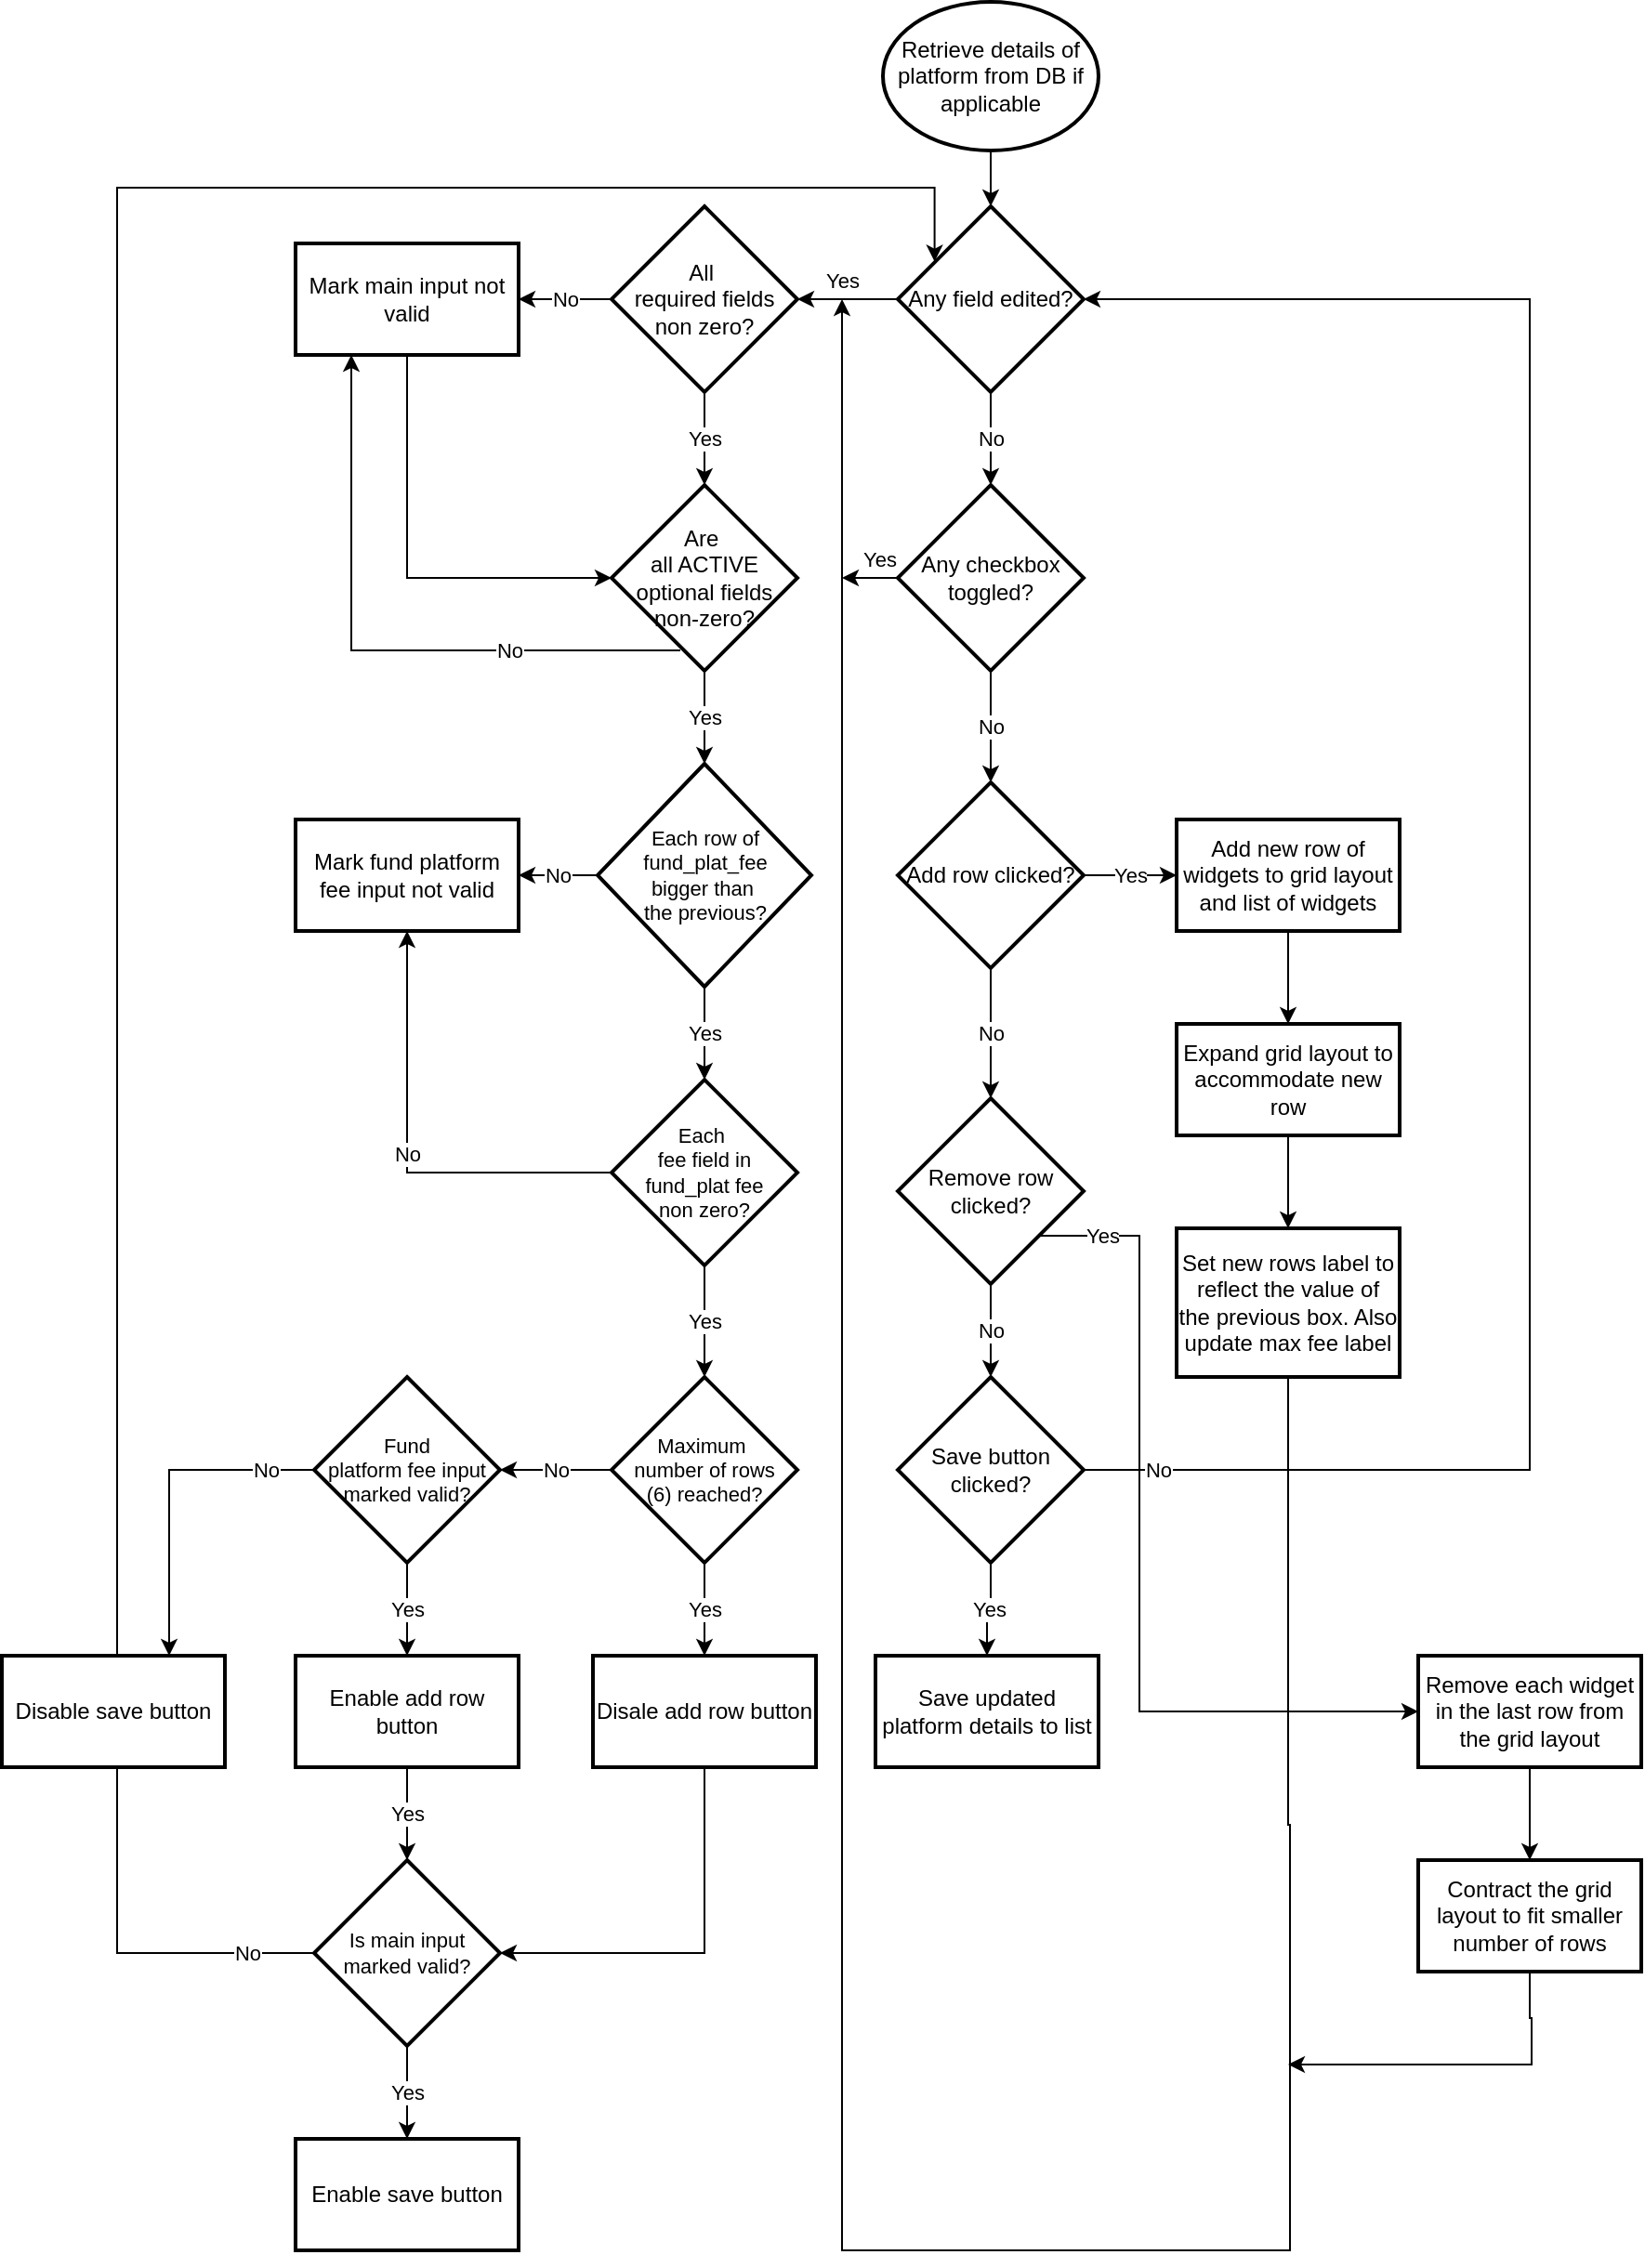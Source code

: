 <mxfile version="26.2.15">
  <diagram id="C5RBs43oDa-KdzZeNtuy" name="Page-1">
    <mxGraphModel dx="2066" dy="1219" grid="1" gridSize="10" guides="1" tooltips="1" connect="1" arrows="1" fold="1" page="1" pageScale="1" pageWidth="1169" pageHeight="1654" math="0" shadow="0">
      <root>
        <mxCell id="WIyWlLk6GJQsqaUBKTNV-0" />
        <mxCell id="WIyWlLk6GJQsqaUBKTNV-1" parent="WIyWlLk6GJQsqaUBKTNV-0" />
        <mxCell id="RMgAkj6IqEivbKdGbQ9N-0" value="Retrieve details of platform from DB if applicable" style="strokeWidth=2;html=1;shape=mxgraph.flowchart.start_1;whiteSpace=wrap;" vertex="1" parent="WIyWlLk6GJQsqaUBKTNV-1">
          <mxGeometry x="532" y="10" width="116" height="80" as="geometry" />
        </mxCell>
        <mxCell id="RMgAkj6IqEivbKdGbQ9N-2" value="Any field edited?" style="strokeWidth=2;html=1;shape=mxgraph.flowchart.decision;whiteSpace=wrap;" vertex="1" parent="WIyWlLk6GJQsqaUBKTNV-1">
          <mxGeometry x="540" y="120" width="100" height="100" as="geometry" />
        </mxCell>
        <mxCell id="RMgAkj6IqEivbKdGbQ9N-3" style="edgeStyle=orthogonalEdgeStyle;rounded=0;orthogonalLoop=1;jettySize=auto;html=1;exitX=0.5;exitY=1;exitDx=0;exitDy=0;exitPerimeter=0;entryX=0.5;entryY=0;entryDx=0;entryDy=0;entryPerimeter=0;" edge="1" parent="WIyWlLk6GJQsqaUBKTNV-1" source="RMgAkj6IqEivbKdGbQ9N-0" target="RMgAkj6IqEivbKdGbQ9N-2">
          <mxGeometry relative="1" as="geometry" />
        </mxCell>
        <mxCell id="RMgAkj6IqEivbKdGbQ9N-58" value="Yes" style="edgeStyle=orthogonalEdgeStyle;rounded=0;orthogonalLoop=1;jettySize=auto;html=1;" edge="1" parent="WIyWlLk6GJQsqaUBKTNV-1" source="RMgAkj6IqEivbKdGbQ9N-4">
          <mxGeometry x="-0.344" y="-10" relative="1" as="geometry">
            <mxPoint x="510" y="320" as="targetPoint" />
            <mxPoint as="offset" />
          </mxGeometry>
        </mxCell>
        <mxCell id="RMgAkj6IqEivbKdGbQ9N-4" value="Any checkbox toggled?" style="strokeWidth=2;html=1;shape=mxgraph.flowchart.decision;whiteSpace=wrap;" vertex="1" parent="WIyWlLk6GJQsqaUBKTNV-1">
          <mxGeometry x="540" y="270" width="100" height="100" as="geometry" />
        </mxCell>
        <mxCell id="RMgAkj6IqEivbKdGbQ9N-5" value="No" style="edgeStyle=orthogonalEdgeStyle;rounded=0;orthogonalLoop=1;jettySize=auto;html=1;exitX=0.5;exitY=1;exitDx=0;exitDy=0;exitPerimeter=0;entryX=0.5;entryY=0;entryDx=0;entryDy=0;entryPerimeter=0;" edge="1" parent="WIyWlLk6GJQsqaUBKTNV-1" source="RMgAkj6IqEivbKdGbQ9N-2" target="RMgAkj6IqEivbKdGbQ9N-4">
          <mxGeometry relative="1" as="geometry" />
        </mxCell>
        <mxCell id="RMgAkj6IqEivbKdGbQ9N-6" value="Save updated platform details to list" style="whiteSpace=wrap;html=1;strokeWidth=2;" vertex="1" parent="WIyWlLk6GJQsqaUBKTNV-1">
          <mxGeometry x="528" y="900" width="120" height="60" as="geometry" />
        </mxCell>
        <mxCell id="RMgAkj6IqEivbKdGbQ9N-52" value="Yes" style="edgeStyle=orthogonalEdgeStyle;rounded=0;orthogonalLoop=1;jettySize=auto;html=1;exitX=1;exitY=0.5;exitDx=0;exitDy=0;exitPerimeter=0;entryX=0;entryY=0.5;entryDx=0;entryDy=0;" edge="1" parent="WIyWlLk6GJQsqaUBKTNV-1" source="RMgAkj6IqEivbKdGbQ9N-7" target="RMgAkj6IqEivbKdGbQ9N-51">
          <mxGeometry relative="1" as="geometry" />
        </mxCell>
        <mxCell id="RMgAkj6IqEivbKdGbQ9N-7" value="Add row clicked?" style="strokeWidth=2;html=1;shape=mxgraph.flowchart.decision;whiteSpace=wrap;" vertex="1" parent="WIyWlLk6GJQsqaUBKTNV-1">
          <mxGeometry x="540" y="430" width="100" height="100" as="geometry" />
        </mxCell>
        <mxCell id="RMgAkj6IqEivbKdGbQ9N-61" value="Yes" style="edgeStyle=orthogonalEdgeStyle;rounded=0;orthogonalLoop=1;jettySize=auto;html=1;exitX=0.747;exitY=0.74;exitDx=0;exitDy=0;exitPerimeter=0;" edge="1" parent="WIyWlLk6GJQsqaUBKTNV-1" source="RMgAkj6IqEivbKdGbQ9N-8">
          <mxGeometry x="-0.847" relative="1" as="geometry">
            <mxPoint x="820" y="930" as="targetPoint" />
            <Array as="points">
              <mxPoint x="670" y="674" />
              <mxPoint x="670" y="930" />
            </Array>
            <mxPoint as="offset" />
          </mxGeometry>
        </mxCell>
        <mxCell id="RMgAkj6IqEivbKdGbQ9N-8" value="Remove row clicked?" style="strokeWidth=2;html=1;shape=mxgraph.flowchart.decision;whiteSpace=wrap;" vertex="1" parent="WIyWlLk6GJQsqaUBKTNV-1">
          <mxGeometry x="540" y="600" width="100" height="100" as="geometry" />
        </mxCell>
        <mxCell id="RMgAkj6IqEivbKdGbQ9N-13" value="Yes" style="edgeStyle=orthogonalEdgeStyle;rounded=0;orthogonalLoop=1;jettySize=auto;html=1;exitX=0.5;exitY=1;exitDx=0;exitDy=0;exitPerimeter=0;entryX=0.5;entryY=0;entryDx=0;entryDy=0;" edge="1" parent="WIyWlLk6GJQsqaUBKTNV-1" source="RMgAkj6IqEivbKdGbQ9N-9" target="RMgAkj6IqEivbKdGbQ9N-6">
          <mxGeometry relative="1" as="geometry" />
        </mxCell>
        <mxCell id="RMgAkj6IqEivbKdGbQ9N-9" value="Save button clicked?" style="strokeWidth=2;html=1;shape=mxgraph.flowchart.decision;whiteSpace=wrap;" vertex="1" parent="WIyWlLk6GJQsqaUBKTNV-1">
          <mxGeometry x="540" y="750" width="100" height="100" as="geometry" />
        </mxCell>
        <mxCell id="RMgAkj6IqEivbKdGbQ9N-10" value="No" style="edgeStyle=orthogonalEdgeStyle;rounded=0;orthogonalLoop=1;jettySize=auto;html=1;exitX=0.5;exitY=1;exitDx=0;exitDy=0;exitPerimeter=0;entryX=0.5;entryY=0;entryDx=0;entryDy=0;entryPerimeter=0;" edge="1" parent="WIyWlLk6GJQsqaUBKTNV-1" source="RMgAkj6IqEivbKdGbQ9N-4" target="RMgAkj6IqEivbKdGbQ9N-7">
          <mxGeometry relative="1" as="geometry" />
        </mxCell>
        <mxCell id="RMgAkj6IqEivbKdGbQ9N-11" value="No" style="edgeStyle=orthogonalEdgeStyle;rounded=0;orthogonalLoop=1;jettySize=auto;html=1;exitX=0.5;exitY=1;exitDx=0;exitDy=0;exitPerimeter=0;entryX=0.5;entryY=0;entryDx=0;entryDy=0;entryPerimeter=0;" edge="1" parent="WIyWlLk6GJQsqaUBKTNV-1" source="RMgAkj6IqEivbKdGbQ9N-7" target="RMgAkj6IqEivbKdGbQ9N-8">
          <mxGeometry relative="1" as="geometry" />
        </mxCell>
        <mxCell id="RMgAkj6IqEivbKdGbQ9N-12" value="No" style="edgeStyle=orthogonalEdgeStyle;rounded=0;orthogonalLoop=1;jettySize=auto;html=1;exitX=0.5;exitY=1;exitDx=0;exitDy=0;exitPerimeter=0;entryX=0.5;entryY=0;entryDx=0;entryDy=0;entryPerimeter=0;" edge="1" parent="WIyWlLk6GJQsqaUBKTNV-1" source="RMgAkj6IqEivbKdGbQ9N-8" target="RMgAkj6IqEivbKdGbQ9N-9">
          <mxGeometry relative="1" as="geometry" />
        </mxCell>
        <mxCell id="RMgAkj6IqEivbKdGbQ9N-19" value="No" style="edgeStyle=orthogonalEdgeStyle;rounded=0;orthogonalLoop=1;jettySize=auto;html=1;exitX=0;exitY=0.5;exitDx=0;exitDy=0;exitPerimeter=0;entryX=1;entryY=0.5;entryDx=0;entryDy=0;" edge="1" parent="WIyWlLk6GJQsqaUBKTNV-1" source="RMgAkj6IqEivbKdGbQ9N-15" target="RMgAkj6IqEivbKdGbQ9N-18">
          <mxGeometry relative="1" as="geometry" />
        </mxCell>
        <mxCell id="RMgAkj6IqEivbKdGbQ9N-15" value="All&amp;nbsp;&lt;div&gt;required fields non zero?&lt;/div&gt;" style="strokeWidth=2;html=1;shape=mxgraph.flowchart.decision;whiteSpace=wrap;" vertex="1" parent="WIyWlLk6GJQsqaUBKTNV-1">
          <mxGeometry x="386" y="120" width="100" height="100" as="geometry" />
        </mxCell>
        <mxCell id="RMgAkj6IqEivbKdGbQ9N-17" value="Yes" style="edgeStyle=orthogonalEdgeStyle;rounded=0;orthogonalLoop=1;jettySize=auto;html=1;exitX=0;exitY=0.5;exitDx=0;exitDy=0;exitPerimeter=0;entryX=1;entryY=0.5;entryDx=0;entryDy=0;entryPerimeter=0;" edge="1" parent="WIyWlLk6GJQsqaUBKTNV-1" source="RMgAkj6IqEivbKdGbQ9N-2" target="RMgAkj6IqEivbKdGbQ9N-15">
          <mxGeometry x="0.111" y="-10" relative="1" as="geometry">
            <mxPoint as="offset" />
          </mxGeometry>
        </mxCell>
        <mxCell id="RMgAkj6IqEivbKdGbQ9N-22" style="edgeStyle=orthogonalEdgeStyle;rounded=0;orthogonalLoop=1;jettySize=auto;html=1;entryX=0;entryY=0.5;entryDx=0;entryDy=0;entryPerimeter=0;" edge="1" parent="WIyWlLk6GJQsqaUBKTNV-1" source="RMgAkj6IqEivbKdGbQ9N-18" target="RMgAkj6IqEivbKdGbQ9N-20">
          <mxGeometry relative="1" as="geometry">
            <mxPoint x="276" y="320" as="targetPoint" />
            <Array as="points">
              <mxPoint x="276" y="320" />
            </Array>
          </mxGeometry>
        </mxCell>
        <mxCell id="RMgAkj6IqEivbKdGbQ9N-18" value="Mark main input not valid" style="whiteSpace=wrap;html=1;strokeWidth=2;" vertex="1" parent="WIyWlLk6GJQsqaUBKTNV-1">
          <mxGeometry x="216" y="140" width="120" height="60" as="geometry" />
        </mxCell>
        <mxCell id="RMgAkj6IqEivbKdGbQ9N-23" value="No" style="edgeStyle=orthogonalEdgeStyle;rounded=0;orthogonalLoop=1;jettySize=auto;html=1;exitX=0.37;exitY=0.89;exitDx=0;exitDy=0;exitPerimeter=0;entryX=0.25;entryY=1;entryDx=0;entryDy=0;" edge="1" parent="WIyWlLk6GJQsqaUBKTNV-1" source="RMgAkj6IqEivbKdGbQ9N-20" target="RMgAkj6IqEivbKdGbQ9N-18">
          <mxGeometry x="-0.45" relative="1" as="geometry">
            <mxPoint as="offset" />
          </mxGeometry>
        </mxCell>
        <mxCell id="RMgAkj6IqEivbKdGbQ9N-24" value="Yes" style="edgeStyle=orthogonalEdgeStyle;rounded=0;orthogonalLoop=1;jettySize=auto;html=1;exitX=0.5;exitY=1;exitDx=0;exitDy=0;exitPerimeter=0;entryX=0.5;entryY=0;entryDx=0;entryDy=0;entryPerimeter=0;" edge="1" parent="WIyWlLk6GJQsqaUBKTNV-1" source="RMgAkj6IqEivbKdGbQ9N-20" target="RMgAkj6IqEivbKdGbQ9N-25">
          <mxGeometry relative="1" as="geometry">
            <mxPoint x="436" y="400" as="targetPoint" />
          </mxGeometry>
        </mxCell>
        <mxCell id="RMgAkj6IqEivbKdGbQ9N-20" value="Are&amp;nbsp;&lt;div&gt;all ACTIVE optional fields non-zero?&lt;/div&gt;" style="strokeWidth=2;html=1;shape=mxgraph.flowchart.decision;whiteSpace=wrap;" vertex="1" parent="WIyWlLk6GJQsqaUBKTNV-1">
          <mxGeometry x="386" y="270" width="100" height="100" as="geometry" />
        </mxCell>
        <mxCell id="RMgAkj6IqEivbKdGbQ9N-21" value="Yes" style="edgeStyle=orthogonalEdgeStyle;rounded=0;orthogonalLoop=1;jettySize=auto;html=1;exitX=0.5;exitY=1;exitDx=0;exitDy=0;exitPerimeter=0;entryX=0.5;entryY=0;entryDx=0;entryDy=0;entryPerimeter=0;" edge="1" parent="WIyWlLk6GJQsqaUBKTNV-1" source="RMgAkj6IqEivbKdGbQ9N-15" target="RMgAkj6IqEivbKdGbQ9N-20">
          <mxGeometry relative="1" as="geometry" />
        </mxCell>
        <mxCell id="RMgAkj6IqEivbKdGbQ9N-27" value="No" style="edgeStyle=orthogonalEdgeStyle;rounded=0;orthogonalLoop=1;jettySize=auto;html=1;exitX=0;exitY=0.5;exitDx=0;exitDy=0;exitPerimeter=0;entryX=1;entryY=0.5;entryDx=0;entryDy=0;" edge="1" parent="WIyWlLk6GJQsqaUBKTNV-1" source="RMgAkj6IqEivbKdGbQ9N-25" target="RMgAkj6IqEivbKdGbQ9N-26">
          <mxGeometry relative="1" as="geometry" />
        </mxCell>
        <mxCell id="RMgAkj6IqEivbKdGbQ9N-25" value="Each row of&lt;div&gt;fund_plat_fee&lt;/div&gt;&lt;div&gt;bigger than&amp;nbsp;&lt;/div&gt;&lt;div&gt;the previous?&lt;/div&gt;" style="strokeWidth=2;html=1;shape=mxgraph.flowchart.decision;whiteSpace=wrap;fontSize=11;" vertex="1" parent="WIyWlLk6GJQsqaUBKTNV-1">
          <mxGeometry x="378.5" y="420" width="115" height="120" as="geometry" />
        </mxCell>
        <mxCell id="RMgAkj6IqEivbKdGbQ9N-26" value="Mark fund platform fee input not valid" style="whiteSpace=wrap;html=1;strokeWidth=2;" vertex="1" parent="WIyWlLk6GJQsqaUBKTNV-1">
          <mxGeometry x="216" y="450" width="120" height="60" as="geometry" />
        </mxCell>
        <mxCell id="RMgAkj6IqEivbKdGbQ9N-30" value="No" style="edgeStyle=orthogonalEdgeStyle;rounded=0;orthogonalLoop=1;jettySize=auto;html=1;entryX=0.5;entryY=1;entryDx=0;entryDy=0;" edge="1" parent="WIyWlLk6GJQsqaUBKTNV-1" source="RMgAkj6IqEivbKdGbQ9N-29" target="RMgAkj6IqEivbKdGbQ9N-26">
          <mxGeometry relative="1" as="geometry" />
        </mxCell>
        <mxCell id="RMgAkj6IqEivbKdGbQ9N-29" value="Each&amp;nbsp;&lt;div&gt;fee field in fund_plat fee&lt;div&gt;non zero?&lt;/div&gt;&lt;/div&gt;" style="strokeWidth=2;html=1;shape=mxgraph.flowchart.decision;whiteSpace=wrap;fontSize=11;" vertex="1" parent="WIyWlLk6GJQsqaUBKTNV-1">
          <mxGeometry x="386" y="590" width="100" height="100" as="geometry" />
        </mxCell>
        <mxCell id="RMgAkj6IqEivbKdGbQ9N-31" value="Yes" style="edgeStyle=orthogonalEdgeStyle;rounded=0;orthogonalLoop=1;jettySize=auto;html=1;exitX=0.5;exitY=1;exitDx=0;exitDy=0;exitPerimeter=0;entryX=0.5;entryY=0;entryDx=0;entryDy=0;entryPerimeter=0;" edge="1" parent="WIyWlLk6GJQsqaUBKTNV-1" source="RMgAkj6IqEivbKdGbQ9N-25" target="RMgAkj6IqEivbKdGbQ9N-29">
          <mxGeometry relative="1" as="geometry" />
        </mxCell>
        <mxCell id="RMgAkj6IqEivbKdGbQ9N-35" value="Yes" style="edgeStyle=orthogonalEdgeStyle;rounded=0;orthogonalLoop=1;jettySize=auto;html=1;entryX=0.5;entryY=0;entryDx=0;entryDy=0;" edge="1" parent="WIyWlLk6GJQsqaUBKTNV-1" source="RMgAkj6IqEivbKdGbQ9N-32" target="RMgAkj6IqEivbKdGbQ9N-34">
          <mxGeometry relative="1" as="geometry" />
        </mxCell>
        <mxCell id="RMgAkj6IqEivbKdGbQ9N-32" value="Maximum&amp;nbsp;&lt;div&gt;number of rows&lt;/div&gt;&lt;div&gt;(6) reached?&lt;/div&gt;" style="strokeWidth=2;html=1;shape=mxgraph.flowchart.decision;whiteSpace=wrap;fontSize=11;" vertex="1" parent="WIyWlLk6GJQsqaUBKTNV-1">
          <mxGeometry x="386" y="750" width="100" height="100" as="geometry" />
        </mxCell>
        <mxCell id="RMgAkj6IqEivbKdGbQ9N-33" value="Yes" style="edgeStyle=orthogonalEdgeStyle;rounded=0;orthogonalLoop=1;jettySize=auto;html=1;exitX=0.5;exitY=1;exitDx=0;exitDy=0;exitPerimeter=0;entryX=0.5;entryY=0;entryDx=0;entryDy=0;entryPerimeter=0;" edge="1" parent="WIyWlLk6GJQsqaUBKTNV-1" source="RMgAkj6IqEivbKdGbQ9N-29" target="RMgAkj6IqEivbKdGbQ9N-32">
          <mxGeometry relative="1" as="geometry" />
        </mxCell>
        <mxCell id="RMgAkj6IqEivbKdGbQ9N-34" value="Disale add row button" style="whiteSpace=wrap;html=1;strokeWidth=2;" vertex="1" parent="WIyWlLk6GJQsqaUBKTNV-1">
          <mxGeometry x="376" y="900" width="120" height="60" as="geometry" />
        </mxCell>
        <mxCell id="RMgAkj6IqEivbKdGbQ9N-39" value="Yes" style="edgeStyle=orthogonalEdgeStyle;rounded=0;orthogonalLoop=1;jettySize=auto;html=1;exitX=0.5;exitY=1;exitDx=0;exitDy=0;exitPerimeter=0;entryX=0.5;entryY=0;entryDx=0;entryDy=0;" edge="1" parent="WIyWlLk6GJQsqaUBKTNV-1" source="RMgAkj6IqEivbKdGbQ9N-37" target="RMgAkj6IqEivbKdGbQ9N-38">
          <mxGeometry relative="1" as="geometry" />
        </mxCell>
        <mxCell id="RMgAkj6IqEivbKdGbQ9N-66" value="No" style="edgeStyle=orthogonalEdgeStyle;rounded=0;orthogonalLoop=1;jettySize=auto;html=1;entryX=0.75;entryY=0;entryDx=0;entryDy=0;" edge="1" parent="WIyWlLk6GJQsqaUBKTNV-1" source="RMgAkj6IqEivbKdGbQ9N-37" target="RMgAkj6IqEivbKdGbQ9N-50">
          <mxGeometry x="-0.708" relative="1" as="geometry">
            <mxPoint as="offset" />
          </mxGeometry>
        </mxCell>
        <mxCell id="RMgAkj6IqEivbKdGbQ9N-37" value="Fund&lt;div&gt;platform fee input marked valid?&lt;/div&gt;" style="strokeWidth=2;html=1;shape=mxgraph.flowchart.decision;whiteSpace=wrap;fontSize=11;" vertex="1" parent="WIyWlLk6GJQsqaUBKTNV-1">
          <mxGeometry x="226" y="750" width="100" height="100" as="geometry" />
        </mxCell>
        <mxCell id="RMgAkj6IqEivbKdGbQ9N-43" value="Yes" style="edgeStyle=orthogonalEdgeStyle;rounded=0;orthogonalLoop=1;jettySize=auto;html=1;entryX=0.5;entryY=0;entryDx=0;entryDy=0;entryPerimeter=0;" edge="1" parent="WIyWlLk6GJQsqaUBKTNV-1" source="RMgAkj6IqEivbKdGbQ9N-38" target="RMgAkj6IqEivbKdGbQ9N-42">
          <mxGeometry relative="1" as="geometry">
            <mxPoint x="276.0" y="1000" as="targetPoint" />
          </mxGeometry>
        </mxCell>
        <mxCell id="RMgAkj6IqEivbKdGbQ9N-38" value="Enable add row button" style="whiteSpace=wrap;html=1;strokeWidth=2;" vertex="1" parent="WIyWlLk6GJQsqaUBKTNV-1">
          <mxGeometry x="216" y="900" width="120" height="60" as="geometry" />
        </mxCell>
        <mxCell id="RMgAkj6IqEivbKdGbQ9N-40" value="No" style="edgeStyle=orthogonalEdgeStyle;rounded=0;orthogonalLoop=1;jettySize=auto;html=1;exitX=0;exitY=0.5;exitDx=0;exitDy=0;exitPerimeter=0;entryX=1;entryY=0.5;entryDx=0;entryDy=0;entryPerimeter=0;" edge="1" parent="WIyWlLk6GJQsqaUBKTNV-1" source="RMgAkj6IqEivbKdGbQ9N-32" target="RMgAkj6IqEivbKdGbQ9N-37">
          <mxGeometry relative="1" as="geometry" />
        </mxCell>
        <mxCell id="RMgAkj6IqEivbKdGbQ9N-46" value="Yes" style="edgeStyle=orthogonalEdgeStyle;rounded=0;orthogonalLoop=1;jettySize=auto;html=1;exitX=0.5;exitY=1;exitDx=0;exitDy=0;exitPerimeter=0;entryX=0.5;entryY=0;entryDx=0;entryDy=0;" edge="1" parent="WIyWlLk6GJQsqaUBKTNV-1" source="RMgAkj6IqEivbKdGbQ9N-42" target="RMgAkj6IqEivbKdGbQ9N-44">
          <mxGeometry relative="1" as="geometry" />
        </mxCell>
        <mxCell id="RMgAkj6IqEivbKdGbQ9N-47" value="No" style="edgeStyle=orthogonalEdgeStyle;rounded=0;orthogonalLoop=1;jettySize=auto;html=1;entryX=0.198;entryY=0.298;entryDx=0;entryDy=0;entryPerimeter=0;" edge="1" parent="WIyWlLk6GJQsqaUBKTNV-1" source="RMgAkj6IqEivbKdGbQ9N-42" target="RMgAkj6IqEivbKdGbQ9N-2">
          <mxGeometry x="-0.953" relative="1" as="geometry">
            <mxPoint x="536" y="120" as="targetPoint" />
            <Array as="points">
              <mxPoint x="120" y="1060" />
              <mxPoint x="120" y="110" />
              <mxPoint x="560" y="110" />
            </Array>
            <mxPoint as="offset" />
          </mxGeometry>
        </mxCell>
        <mxCell id="RMgAkj6IqEivbKdGbQ9N-42" value="Is main input marked valid?" style="strokeWidth=2;html=1;shape=mxgraph.flowchart.decision;whiteSpace=wrap;fontSize=11;" vertex="1" parent="WIyWlLk6GJQsqaUBKTNV-1">
          <mxGeometry x="226" y="1010" width="100" height="100" as="geometry" />
        </mxCell>
        <mxCell id="RMgAkj6IqEivbKdGbQ9N-44" value="Enable save button" style="whiteSpace=wrap;html=1;strokeWidth=2;" vertex="1" parent="WIyWlLk6GJQsqaUBKTNV-1">
          <mxGeometry x="216" y="1160" width="120" height="60" as="geometry" />
        </mxCell>
        <mxCell id="RMgAkj6IqEivbKdGbQ9N-45" style="edgeStyle=orthogonalEdgeStyle;rounded=0;orthogonalLoop=1;jettySize=auto;html=1;entryX=1;entryY=0.5;entryDx=0;entryDy=0;entryPerimeter=0;" edge="1" parent="WIyWlLk6GJQsqaUBKTNV-1" source="RMgAkj6IqEivbKdGbQ9N-34" target="RMgAkj6IqEivbKdGbQ9N-42">
          <mxGeometry relative="1" as="geometry">
            <Array as="points">
              <mxPoint x="436" y="1060" />
            </Array>
          </mxGeometry>
        </mxCell>
        <mxCell id="RMgAkj6IqEivbKdGbQ9N-50" value="Disable save button" style="whiteSpace=wrap;html=1;strokeWidth=2;" vertex="1" parent="WIyWlLk6GJQsqaUBKTNV-1">
          <mxGeometry x="58" y="900" width="120" height="60" as="geometry" />
        </mxCell>
        <mxCell id="RMgAkj6IqEivbKdGbQ9N-54" style="edgeStyle=orthogonalEdgeStyle;rounded=0;orthogonalLoop=1;jettySize=auto;html=1;exitX=0.5;exitY=1;exitDx=0;exitDy=0;entryX=0.5;entryY=0;entryDx=0;entryDy=0;" edge="1" parent="WIyWlLk6GJQsqaUBKTNV-1" source="RMgAkj6IqEivbKdGbQ9N-51" target="RMgAkj6IqEivbKdGbQ9N-53">
          <mxGeometry relative="1" as="geometry" />
        </mxCell>
        <mxCell id="RMgAkj6IqEivbKdGbQ9N-51" value="Add new row of widgets to grid layout and list of widgets" style="whiteSpace=wrap;html=1;strokeWidth=2;" vertex="1" parent="WIyWlLk6GJQsqaUBKTNV-1">
          <mxGeometry x="690" y="450" width="120" height="60" as="geometry" />
        </mxCell>
        <mxCell id="RMgAkj6IqEivbKdGbQ9N-56" style="edgeStyle=orthogonalEdgeStyle;rounded=0;orthogonalLoop=1;jettySize=auto;html=1;exitX=0.5;exitY=1;exitDx=0;exitDy=0;entryX=0.5;entryY=0;entryDx=0;entryDy=0;" edge="1" parent="WIyWlLk6GJQsqaUBKTNV-1" source="RMgAkj6IqEivbKdGbQ9N-53" target="RMgAkj6IqEivbKdGbQ9N-55">
          <mxGeometry relative="1" as="geometry" />
        </mxCell>
        <mxCell id="RMgAkj6IqEivbKdGbQ9N-53" value="Expand grid layout to accommodate new row" style="whiteSpace=wrap;html=1;strokeWidth=2;" vertex="1" parent="WIyWlLk6GJQsqaUBKTNV-1">
          <mxGeometry x="690" y="560" width="120" height="60" as="geometry" />
        </mxCell>
        <mxCell id="RMgAkj6IqEivbKdGbQ9N-57" style="edgeStyle=orthogonalEdgeStyle;rounded=0;orthogonalLoop=1;jettySize=auto;html=1;" edge="1" parent="WIyWlLk6GJQsqaUBKTNV-1" source="RMgAkj6IqEivbKdGbQ9N-55">
          <mxGeometry relative="1" as="geometry">
            <mxPoint x="510" y="170" as="targetPoint" />
            <Array as="points">
              <mxPoint x="750" y="991" />
              <mxPoint x="751" y="991" />
              <mxPoint x="751" y="1220" />
              <mxPoint x="510" y="1220" />
            </Array>
          </mxGeometry>
        </mxCell>
        <mxCell id="RMgAkj6IqEivbKdGbQ9N-55" value="Set new rows label to reflect the value of the previous box. Also update max fee label" style="whiteSpace=wrap;html=1;strokeWidth=2;" vertex="1" parent="WIyWlLk6GJQsqaUBKTNV-1">
          <mxGeometry x="690" y="670" width="120" height="80" as="geometry" />
        </mxCell>
        <mxCell id="RMgAkj6IqEivbKdGbQ9N-60" value="No" style="edgeStyle=orthogonalEdgeStyle;rounded=0;orthogonalLoop=1;jettySize=auto;html=1;entryX=1;entryY=0.5;entryDx=0;entryDy=0;entryPerimeter=0;" edge="1" parent="WIyWlLk6GJQsqaUBKTNV-1" source="RMgAkj6IqEivbKdGbQ9N-9" target="RMgAkj6IqEivbKdGbQ9N-2">
          <mxGeometry x="-0.928" relative="1" as="geometry">
            <Array as="points">
              <mxPoint x="880" y="800" />
              <mxPoint x="880" y="170" />
            </Array>
            <mxPoint as="offset" />
          </mxGeometry>
        </mxCell>
        <mxCell id="RMgAkj6IqEivbKdGbQ9N-64" style="edgeStyle=orthogonalEdgeStyle;rounded=0;orthogonalLoop=1;jettySize=auto;html=1;exitX=0.5;exitY=1;exitDx=0;exitDy=0;entryX=0.5;entryY=0;entryDx=0;entryDy=0;" edge="1" parent="WIyWlLk6GJQsqaUBKTNV-1" source="RMgAkj6IqEivbKdGbQ9N-62" target="RMgAkj6IqEivbKdGbQ9N-63">
          <mxGeometry relative="1" as="geometry" />
        </mxCell>
        <mxCell id="RMgAkj6IqEivbKdGbQ9N-62" value="Remove each widget in the last row from the grid layout" style="whiteSpace=wrap;html=1;strokeWidth=2;" vertex="1" parent="WIyWlLk6GJQsqaUBKTNV-1">
          <mxGeometry x="820" y="900" width="120" height="60" as="geometry" />
        </mxCell>
        <mxCell id="RMgAkj6IqEivbKdGbQ9N-65" style="edgeStyle=orthogonalEdgeStyle;rounded=0;orthogonalLoop=1;jettySize=auto;html=1;" edge="1" parent="WIyWlLk6GJQsqaUBKTNV-1" source="RMgAkj6IqEivbKdGbQ9N-63">
          <mxGeometry relative="1" as="geometry">
            <mxPoint x="750" y="1120" as="targetPoint" />
            <Array as="points">
              <mxPoint x="880" y="1095" />
              <mxPoint x="881" y="1095" />
              <mxPoint x="881" y="1120" />
            </Array>
          </mxGeometry>
        </mxCell>
        <mxCell id="RMgAkj6IqEivbKdGbQ9N-63" value="Contract the grid layout to fit smaller number of rows" style="whiteSpace=wrap;html=1;strokeWidth=2;" vertex="1" parent="WIyWlLk6GJQsqaUBKTNV-1">
          <mxGeometry x="820" y="1010" width="120" height="60" as="geometry" />
        </mxCell>
      </root>
    </mxGraphModel>
  </diagram>
</mxfile>
